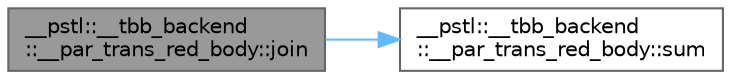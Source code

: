 digraph "__pstl::__tbb_backend::__par_trans_red_body::join"
{
 // LATEX_PDF_SIZE
  bgcolor="transparent";
  edge [fontname=Helvetica,fontsize=10,labelfontname=Helvetica,labelfontsize=10];
  node [fontname=Helvetica,fontsize=10,shape=box,height=0.2,width=0.4];
  rankdir="LR";
  Node1 [id="Node000001",label="__pstl::__tbb_backend\l::__par_trans_red_body::join",height=0.2,width=0.4,color="gray40", fillcolor="grey60", style="filled", fontcolor="black",tooltip=" "];
  Node1 -> Node2 [id="edge2_Node000001_Node000002",color="steelblue1",style="solid",tooltip=" "];
  Node2 [id="Node000002",label="__pstl::__tbb_backend\l::__par_trans_red_body::sum",height=0.2,width=0.4,color="grey40", fillcolor="white", style="filled",URL="$struct____pstl_1_1____tbb__backend_1_1____par__trans__red__body.html#aa826d7427f4c941478263f1f4e08d607",tooltip=" "];
}

